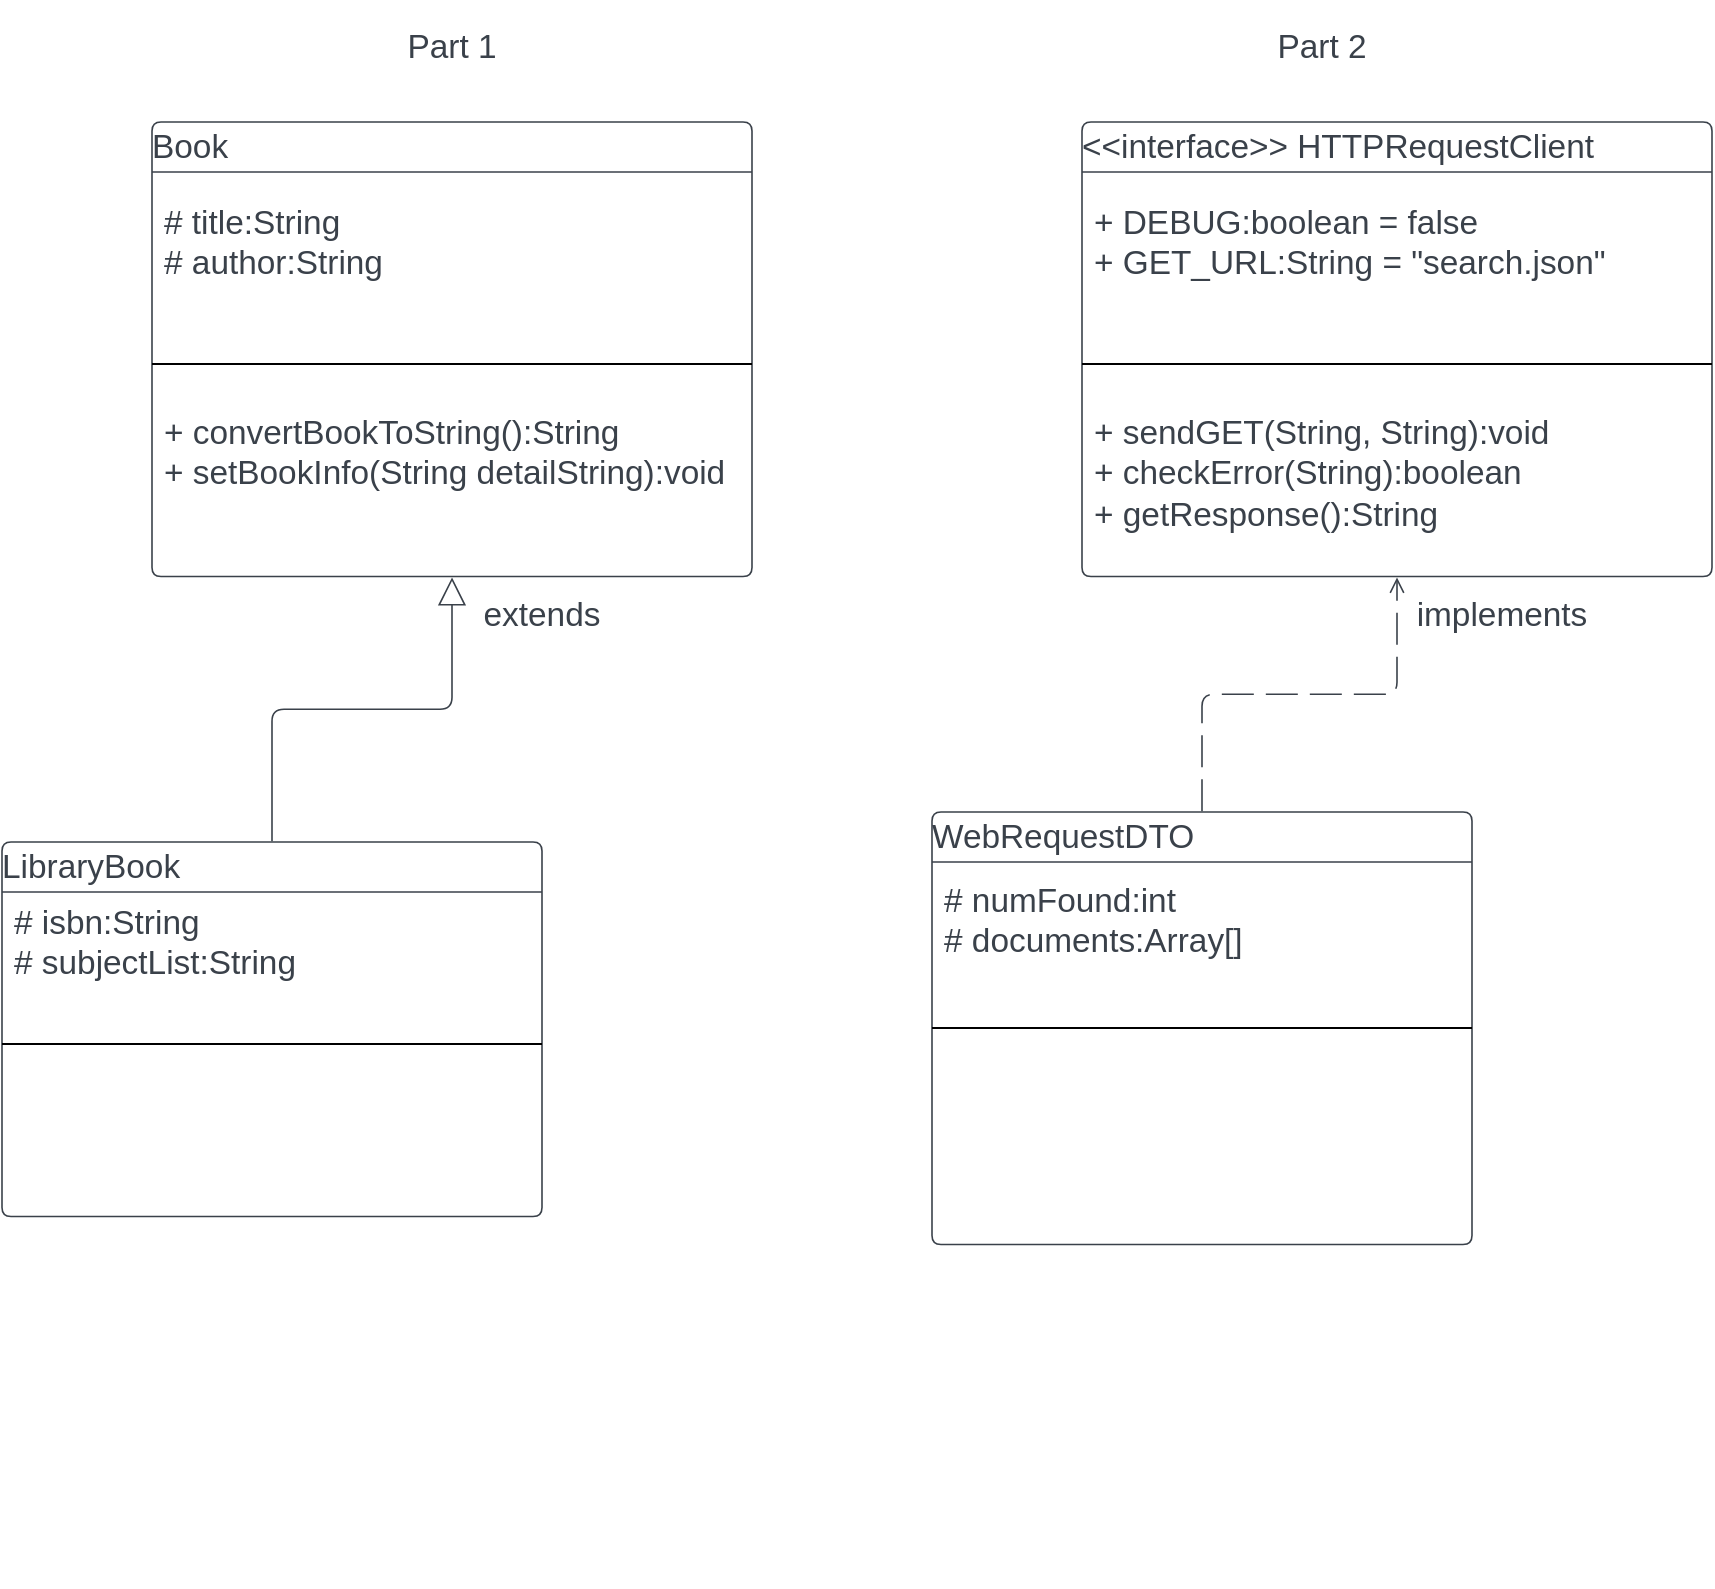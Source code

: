<mxfile version="20.2.2" type="github">
  <diagram name="Page-1" id="c4acf3e9-155e-7222-9cf6-157b1a14988f">
    <mxGraphModel dx="1123" dy="3266" grid="1" gridSize="10" guides="1" tooltips="1" connect="1" arrows="1" fold="1" page="1" pageScale="1" pageWidth="850" pageHeight="1100" background="none" math="0" shadow="0">
      <root>
        <mxCell id="0" />
        <mxCell id="1" parent="0" />
        <UserObject label="Part 1" lucidchartObjectId="xU7CzrgvaBuM" id="QppL3apP4pxPCaE8zfrQ-1">
          <mxCell style="html=1;overflow=block;blockSpacing=1;whiteSpace=wrap;fontSize=16.7;fontColor=#3a414a;spacing=3.8;strokeOpacity=0;fillOpacity=0;rounded=1;absoluteArcSize=1;arcSize=9;fillColor=#ffffff;strokeWidth=0.8;" vertex="1" parent="1">
            <mxGeometry x="205" y="-2150" width="180" height="45" as="geometry" />
          </mxCell>
        </UserObject>
        <UserObject label="Part 2" lucidchartObjectId="6U7Cz1FE.9Dq" id="QppL3apP4pxPCaE8zfrQ-2">
          <mxCell style="html=1;overflow=block;blockSpacing=1;whiteSpace=wrap;fontSize=16.7;fontColor=#3a414a;spacing=3.8;strokeOpacity=0;fillOpacity=0;rounded=1;absoluteArcSize=1;arcSize=9;fillColor=#ffffff;strokeWidth=0.8;" vertex="1" parent="1">
            <mxGeometry x="640" y="-2150" width="180" height="45" as="geometry" />
          </mxCell>
        </UserObject>
        <mxCell id="QppL3apP4pxPCaE8zfrQ-3" value="Book" style="html=1;overflow=block;blockSpacing=1;swimlane;childLayout=stackLayout;horizontal=1;horizontalStack=0;resizeParent=1;resizeParentMax=0;resizeLast=0;collapsible=0;fontStyle=0;marginBottom=0;swimlaneFillColor=#ffffff;startSize=25;whiteSpace=wrap;fontSize=16.7;fontColor=#3a414a;align=left;spacing=0;strokeColor=#3a414a;strokeOpacity=100;rounded=1;absoluteArcSize=1;arcSize=9;strokeWidth=0.8;" vertex="1" parent="1">
          <mxGeometry x="145" y="-2090" width="300" height="227.25" as="geometry" />
        </mxCell>
        <mxCell id="QppL3apP4pxPCaE8zfrQ-4" value="# title:String&#xa;# author:String&#xa;" style="part=1;html=1;resizeHeight=0;strokeColor=none;fillColor=none;align=left;verticalAlign=middle;spacingLeft=4;spacingRight=4;overflow=hidden;rotatable=0;points=[[0,0.5],[1,0.5]];portConstraint=eastwest;swimlaneFillColor=#ffffff;strokeOpacity=100;whiteSpace=wrap;fontSize=16.7;fontColor=#3a414a;" vertex="1" parent="QppL3apP4pxPCaE8zfrQ-3">
          <mxGeometry y="25" width="300" height="92" as="geometry" />
        </mxCell>
        <mxCell id="QppL3apP4pxPCaE8zfrQ-5" value="" style="line;strokeWidth=1;fillColor=none;align=left;verticalAlign=middle;spacingTop=-1;spacingLeft=3;spacingRight=3;rotatable=0;labelPosition=right;points=[];portConstraint=eastwest;" vertex="1" parent="QppL3apP4pxPCaE8zfrQ-3">
          <mxGeometry y="117" width="300" height="8" as="geometry" />
        </mxCell>
        <mxCell id="QppL3apP4pxPCaE8zfrQ-6" value="+ convertBookToString():String&#xa;+ setBookInfo(String detailString):void&#xa;" style="part=1;html=1;resizeHeight=0;strokeColor=none;fillColor=none;align=left;verticalAlign=middle;spacingLeft=4;spacingRight=4;overflow=hidden;rotatable=0;points=[[0,0.5],[1,0.5]];portConstraint=eastwest;swimlaneFillColor=#ffffff;strokeOpacity=100;whiteSpace=wrap;fontSize=16.7;fontColor=#3a414a;" vertex="1" parent="QppL3apP4pxPCaE8zfrQ-3">
          <mxGeometry y="125" width="300" height="102.25" as="geometry" />
        </mxCell>
        <mxCell id="QppL3apP4pxPCaE8zfrQ-7" value="LibraryBook" style="html=1;overflow=block;blockSpacing=1;swimlane;childLayout=stackLayout;horizontal=1;horizontalStack=0;resizeParent=1;resizeParentMax=0;resizeLast=0;collapsible=0;fontStyle=0;marginBottom=0;swimlaneFillColor=#ffffff;startSize=25;whiteSpace=wrap;fontSize=16.7;fontColor=#3a414a;align=left;spacing=0;strokeColor=#3a414a;strokeOpacity=100;rounded=1;absoluteArcSize=1;arcSize=9;strokeWidth=0.8;" vertex="1" parent="1">
          <mxGeometry x="70" y="-1730" width="270" height="187.25" as="geometry" />
        </mxCell>
        <mxCell id="QppL3apP4pxPCaE8zfrQ-8" value="# isbn:String&#xa;# subjectList:String&#xa;" style="part=1;html=1;resizeHeight=0;strokeColor=none;fillColor=none;align=left;verticalAlign=middle;spacingLeft=4;spacingRight=4;overflow=hidden;rotatable=0;points=[[0,0.5],[1,0.5]];portConstraint=eastwest;swimlaneFillColor=#ffffff;strokeOpacity=100;whiteSpace=wrap;fontSize=16.7;fontColor=#3a414a;" vertex="1" parent="QppL3apP4pxPCaE8zfrQ-7">
          <mxGeometry y="25" width="270" height="72" as="geometry" />
        </mxCell>
        <mxCell id="QppL3apP4pxPCaE8zfrQ-9" value="" style="line;strokeWidth=1;fillColor=none;align=left;verticalAlign=middle;spacingTop=-1;spacingLeft=3;spacingRight=3;rotatable=0;labelPosition=right;points=[];portConstraint=eastwest;" vertex="1" parent="QppL3apP4pxPCaE8zfrQ-7">
          <mxGeometry y="97" width="270" height="8" as="geometry" />
        </mxCell>
        <mxCell id="QppL3apP4pxPCaE8zfrQ-10" value="" style="part=1;html=1;resizeHeight=0;strokeColor=none;fillColor=none;align=left;verticalAlign=middle;spacingLeft=4;spacingRight=4;overflow=hidden;rotatable=0;points=[[0,0.5],[1,0.5]];portConstraint=eastwest;swimlaneFillColor=#ffffff;strokeOpacity=100;whiteSpace=wrap;fontSize=13;" vertex="1" parent="QppL3apP4pxPCaE8zfrQ-7">
          <mxGeometry y="105" width="270" height="82.25" as="geometry" />
        </mxCell>
        <UserObject label="" lucidchartObjectId="C07CwJL21Ke9" id="QppL3apP4pxPCaE8zfrQ-11">
          <mxCell style="html=1;jettySize=18;whiteSpace=wrap;fontSize=13;strokeColor=#3a414a;strokeOpacity=100;strokeWidth=0.8;rounded=1;arcSize=12;edgeStyle=orthogonalEdgeStyle;startArrow=none;endArrow=block;endFill=0;endSize=12;exitX=0.5;exitY=-0.002;exitPerimeter=0;entryX=0.5;entryY=1.002;entryPerimeter=0;" edge="1" parent="1" source="QppL3apP4pxPCaE8zfrQ-7" target="QppL3apP4pxPCaE8zfrQ-3">
            <mxGeometry width="100" height="100" relative="1" as="geometry">
              <Array as="points" />
            </mxGeometry>
          </mxCell>
        </UserObject>
        <mxCell id="QppL3apP4pxPCaE8zfrQ-12" value="&amp;lt;&amp;lt;interface&amp;gt;&amp;gt; HTTPRequestClient " style="html=1;overflow=block;blockSpacing=1;swimlane;childLayout=stackLayout;horizontal=1;horizontalStack=0;resizeParent=1;resizeParentMax=0;resizeLast=0;collapsible=0;fontStyle=0;marginBottom=0;swimlaneFillColor=#ffffff;startSize=25;whiteSpace=wrap;fontSize=16.7;fontColor=#3a414a;align=left;spacing=0;strokeColor=#3a414a;strokeOpacity=100;rounded=1;absoluteArcSize=1;arcSize=9;strokeWidth=0.8;" vertex="1" parent="1">
          <mxGeometry x="610" y="-2090" width="315" height="227.25" as="geometry" />
        </mxCell>
        <mxCell id="QppL3apP4pxPCaE8zfrQ-13" value="+ DEBUG:boolean = false&#xa;+ GET_URL:String = &quot;search.json&quot;&#xa;" style="part=1;html=1;resizeHeight=0;strokeColor=none;fillColor=none;align=left;verticalAlign=middle;spacingLeft=4;spacingRight=4;overflow=hidden;rotatable=0;points=[[0,0.5],[1,0.5]];portConstraint=eastwest;swimlaneFillColor=#ffffff;strokeOpacity=100;whiteSpace=wrap;fontSize=16.7;fontColor=#3a414a;" vertex="1" parent="QppL3apP4pxPCaE8zfrQ-12">
          <mxGeometry y="25" width="315" height="92" as="geometry" />
        </mxCell>
        <mxCell id="QppL3apP4pxPCaE8zfrQ-14" value="" style="line;strokeWidth=1;fillColor=none;align=left;verticalAlign=middle;spacingTop=-1;spacingLeft=3;spacingRight=3;rotatable=0;labelPosition=right;points=[];portConstraint=eastwest;" vertex="1" parent="QppL3apP4pxPCaE8zfrQ-12">
          <mxGeometry y="117" width="315" height="8" as="geometry" />
        </mxCell>
        <mxCell id="QppL3apP4pxPCaE8zfrQ-15" value="+ sendGET(String, String):void&#xa;+ checkError(String):boolean&#xa;+ getResponse():String" style="part=1;html=1;resizeHeight=0;strokeColor=none;fillColor=none;align=left;verticalAlign=middle;spacingLeft=4;spacingRight=4;overflow=hidden;rotatable=0;points=[[0,0.5],[1,0.5]];portConstraint=eastwest;swimlaneFillColor=#ffffff;strokeOpacity=100;whiteSpace=wrap;fontSize=16.7;fontColor=#3a414a;" vertex="1" parent="QppL3apP4pxPCaE8zfrQ-12">
          <mxGeometry y="125" width="315" height="102.25" as="geometry" />
        </mxCell>
        <mxCell id="QppL3apP4pxPCaE8zfrQ-16" value="WebRequestDTO" style="html=1;overflow=block;blockSpacing=1;swimlane;childLayout=stackLayout;horizontal=1;horizontalStack=0;resizeParent=1;resizeParentMax=0;resizeLast=0;collapsible=0;fontStyle=0;marginBottom=0;swimlaneFillColor=#ffffff;startSize=25;whiteSpace=wrap;fontSize=16.7;fontColor=#3a414a;align=left;spacing=0;strokeColor=#3a414a;strokeOpacity=100;rounded=1;absoluteArcSize=1;arcSize=9;strokeWidth=0.8;" vertex="1" parent="1">
          <mxGeometry x="535" y="-1745" width="270" height="216.25" as="geometry" />
        </mxCell>
        <mxCell id="QppL3apP4pxPCaE8zfrQ-17" value="# numFound:int&#xa;# documents:Array[]&#xa;" style="part=1;html=1;resizeHeight=0;strokeColor=none;fillColor=none;align=left;verticalAlign=middle;spacingLeft=4;spacingRight=4;overflow=hidden;rotatable=0;points=[[0,0.5],[1,0.5]];portConstraint=eastwest;swimlaneFillColor=#ffffff;strokeOpacity=100;whiteSpace=wrap;fontSize=16.7;fontColor=#3a414a;" vertex="1" parent="QppL3apP4pxPCaE8zfrQ-16">
          <mxGeometry y="25" width="270" height="79" as="geometry" />
        </mxCell>
        <mxCell id="QppL3apP4pxPCaE8zfrQ-18" value="" style="line;strokeWidth=1;fillColor=none;align=left;verticalAlign=middle;spacingTop=-1;spacingLeft=3;spacingRight=3;rotatable=0;labelPosition=right;points=[];portConstraint=eastwest;" vertex="1" parent="QppL3apP4pxPCaE8zfrQ-16">
          <mxGeometry y="104" width="270" height="8" as="geometry" />
        </mxCell>
        <mxCell id="QppL3apP4pxPCaE8zfrQ-19" value="" style="part=1;html=1;resizeHeight=0;strokeColor=none;fillColor=none;align=left;verticalAlign=middle;spacingLeft=4;spacingRight=4;overflow=hidden;rotatable=0;points=[[0,0.5],[1,0.5]];portConstraint=eastwest;swimlaneFillColor=#ffffff;strokeOpacity=100;whiteSpace=wrap;fontSize=13;" vertex="1" parent="QppL3apP4pxPCaE8zfrQ-16">
          <mxGeometry y="112" width="270" height="104.25" as="geometry" />
        </mxCell>
        <UserObject label="" lucidchartObjectId="0I_CfiOvpxNb" id="QppL3apP4pxPCaE8zfrQ-20">
          <mxCell style="html=1;jettySize=18;whiteSpace=wrap;fontSize=13;strokeColor=#3a414a;strokeOpacity=100;dashed=1;fixDash=1;dashPattern=16 6;strokeWidth=0.8;rounded=1;arcSize=12;edgeStyle=orthogonalEdgeStyle;startArrow=none;endArrow=open;exitX=0.5;exitY=-0.002;exitPerimeter=0;entryX=0.5;entryY=1.002;entryPerimeter=0;" edge="1" parent="1" source="QppL3apP4pxPCaE8zfrQ-16" target="QppL3apP4pxPCaE8zfrQ-12">
            <mxGeometry width="100" height="100" relative="1" as="geometry">
              <Array as="points" />
            </mxGeometry>
          </mxCell>
        </UserObject>
        <UserObject label="" lucidchartObjectId="3J_C~.xnrt3a" id="QppL3apP4pxPCaE8zfrQ-21">
          <mxCell style="html=1;overflow=block;blockSpacing=1;whiteSpace=wrap;shape=image;fontSize=13;spacing=0;strokeColor=none;strokeOpacity=100;strokeWidth=0;image=https://images.lucid.app/images/462a75c5-ce3d-442a-9572-1a2fd26a31dd/content;imageAspect=0;" vertex="1" parent="1">
            <mxGeometry x="295" y="-1520" width="286" height="162" as="geometry" />
          </mxCell>
        </UserObject>
        <UserObject label="implements" lucidchartObjectId="He.CwF2cVW0X" id="QppL3apP4pxPCaE8zfrQ-22">
          <mxCell style="html=1;overflow=block;blockSpacing=1;whiteSpace=wrap;fontSize=16.7;fontColor=#3a414a;spacing=3.8;strokeOpacity=0;fillOpacity=0;rounded=1;absoluteArcSize=1;arcSize=9;fillColor=#ffffff;strokeWidth=0.8;" vertex="1" parent="1">
            <mxGeometry x="730" y="-1866" width="180" height="45" as="geometry" />
          </mxCell>
        </UserObject>
        <UserObject label="extends" lucidchartObjectId="cl.CAbDZh1-A" id="QppL3apP4pxPCaE8zfrQ-23">
          <mxCell style="html=1;overflow=block;blockSpacing=1;whiteSpace=wrap;fontSize=16.7;fontColor=#3a414a;spacing=3.8;strokeOpacity=0;fillOpacity=0;rounded=1;absoluteArcSize=1;arcSize=9;fillColor=#ffffff;strokeWidth=0.8;" vertex="1" parent="1">
            <mxGeometry x="250" y="-1866" width="180" height="45" as="geometry" />
          </mxCell>
        </UserObject>
      </root>
    </mxGraphModel>
  </diagram>
</mxfile>
